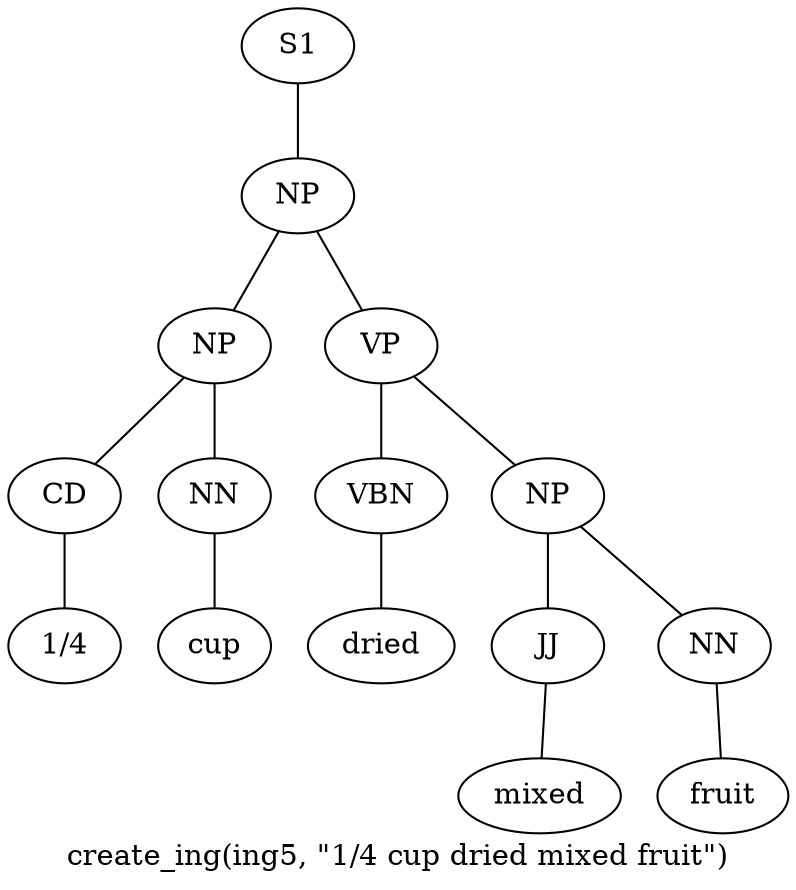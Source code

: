 graph SyntaxGraph {
	label = "create_ing(ing5, \"1/4 cup dried mixed fruit\")";
	Node0 [label="S1"];
	Node1 [label="NP"];
	Node2 [label="NP"];
	Node3 [label="CD"];
	Node4 [label="1/4"];
	Node5 [label="NN"];
	Node6 [label="cup"];
	Node7 [label="VP"];
	Node8 [label="VBN"];
	Node9 [label="dried"];
	Node10 [label="NP"];
	Node11 [label="JJ"];
	Node12 [label="mixed"];
	Node13 [label="NN"];
	Node14 [label="fruit"];

	Node0 -- Node1;
	Node1 -- Node2;
	Node1 -- Node7;
	Node2 -- Node3;
	Node2 -- Node5;
	Node3 -- Node4;
	Node5 -- Node6;
	Node7 -- Node8;
	Node7 -- Node10;
	Node8 -- Node9;
	Node10 -- Node11;
	Node10 -- Node13;
	Node11 -- Node12;
	Node13 -- Node14;
}
